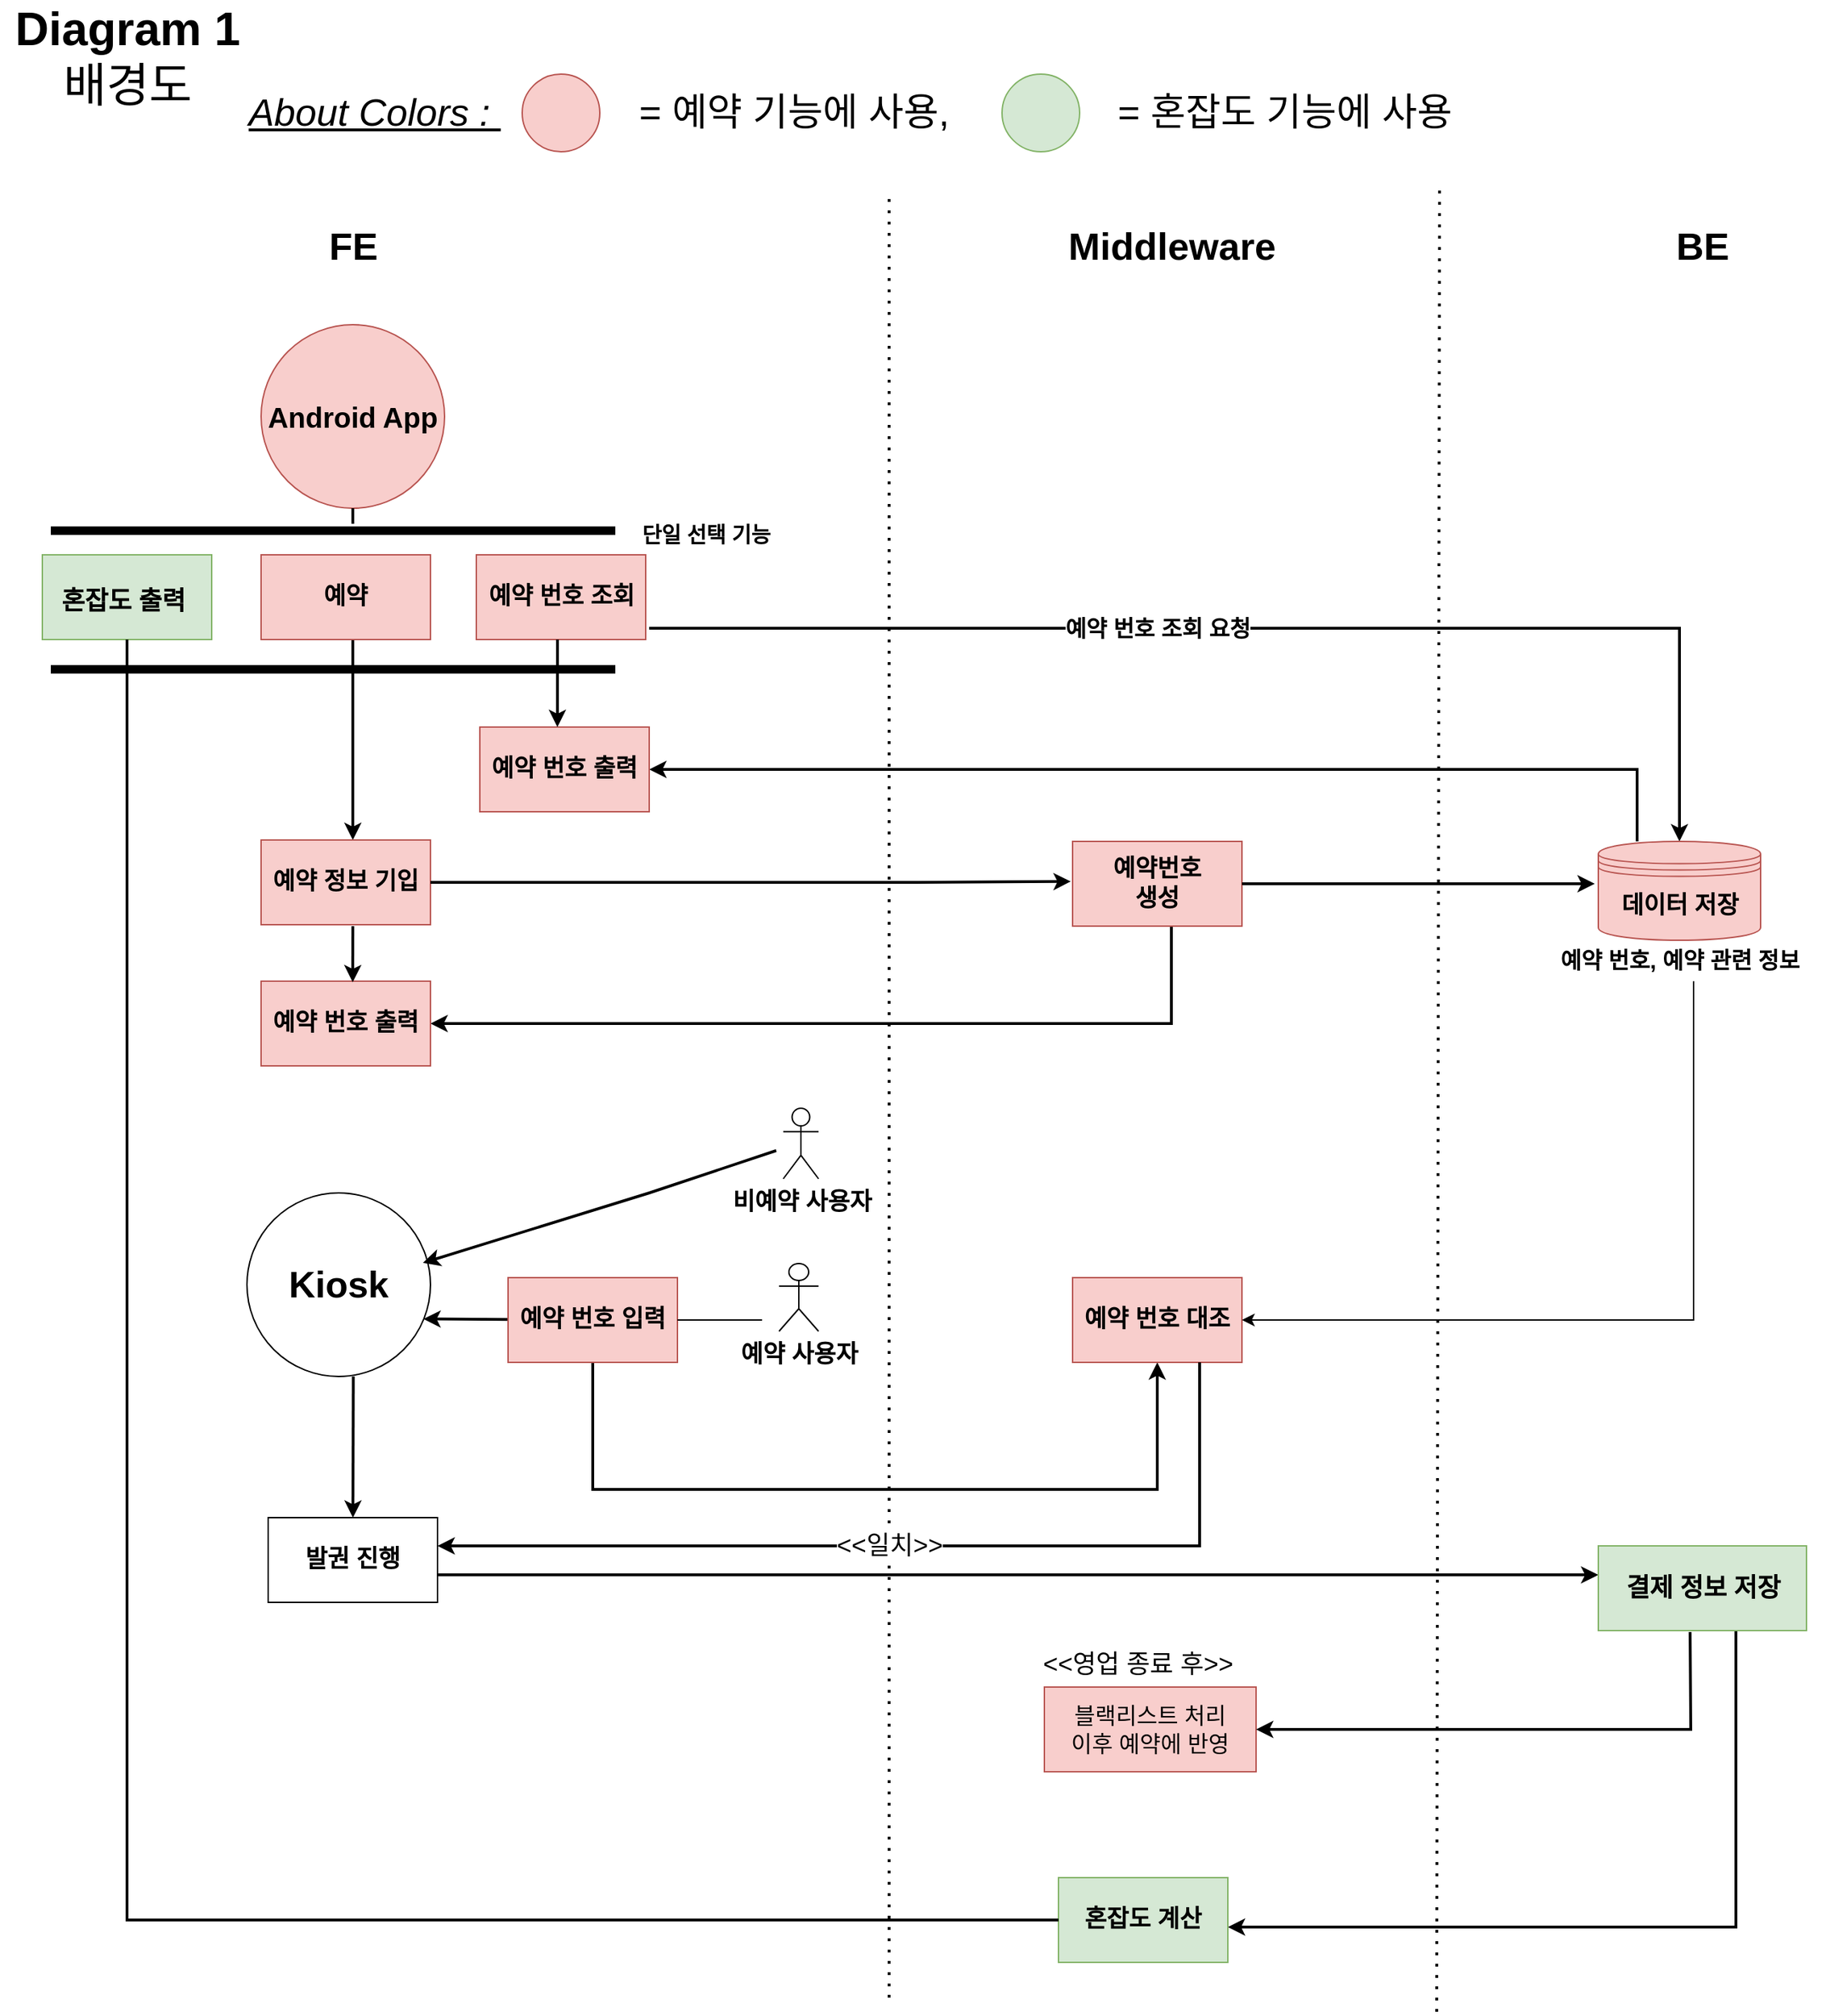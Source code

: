 <mxfile version="17.4.2" type="github">
  <diagram id="_oOT7E-q7vtRDTMMootX" name="Page-1">
    <mxGraphModel dx="2370" dy="1270" grid="1" gridSize="10" guides="1" tooltips="1" connect="1" arrows="1" fold="1" page="1" pageScale="1" pageWidth="1100" pageHeight="850" background="none" math="0" shadow="0">
      <root>
        <mxCell id="0" />
        <mxCell id="1" parent="0" />
        <mxCell id="WD3ALiDRtXTudYih0hBq-5" value="&lt;b&gt;&lt;font style=&quot;font-size: 27px&quot;&gt;FE&lt;/font&gt;&lt;/b&gt;" style="text;html=1;align=center;verticalAlign=middle;resizable=0;points=[];autosize=1;strokeColor=none;fillColor=none;fontSize=13;" parent="1" vertex="1">
          <mxGeometry x="275" y="215" width="50" height="30" as="geometry" />
        </mxCell>
        <mxCell id="WD3ALiDRtXTudYih0hBq-6" value="&lt;b&gt;&lt;font style=&quot;font-size: 27px&quot;&gt;Middleware&lt;/font&gt;&lt;/b&gt;" style="text;html=1;align=center;verticalAlign=middle;resizable=0;points=[];autosize=1;strokeColor=none;fillColor=none;fontSize=13;" parent="1" vertex="1">
          <mxGeometry x="800" y="215" width="160" height="30" as="geometry" />
        </mxCell>
        <mxCell id="WD3ALiDRtXTudYih0hBq-8" value="&lt;font style=&quot;font-size: 33px&quot;&gt;&lt;b&gt;Diagram 1&lt;/b&gt;&lt;br&gt;배경도&lt;br&gt;&lt;/font&gt;" style="text;html=1;align=center;verticalAlign=middle;resizable=0;points=[];autosize=1;strokeColor=none;fillColor=none;fontSize=13;" parent="1" vertex="1">
          <mxGeometry x="50" y="70" width="180" height="50" as="geometry" />
        </mxCell>
        <mxCell id="F8nuYtDUGBIG6I0Ywhw5-11" value="" style="edgeStyle=orthogonalEdgeStyle;rounded=0;orthogonalLoop=1;jettySize=auto;html=1;fontSize=18;strokeWidth=2;" parent="1" source="WD3ALiDRtXTudYih0hBq-17" target="F8nuYtDUGBIG6I0Ywhw5-10" edge="1">
          <mxGeometry relative="1" as="geometry">
            <Array as="points">
              <mxPoint x="300" y="560" />
              <mxPoint x="300" y="560" />
            </Array>
          </mxGeometry>
        </mxCell>
        <mxCell id="WD3ALiDRtXTudYih0hBq-17" value="&lt;b&gt;예약&lt;/b&gt;" style="rounded=0;whiteSpace=wrap;html=1;fontSize=17;fillColor=#f8cecc;strokeColor=#b85450;" parent="1" vertex="1">
          <mxGeometry x="235" y="448" width="120" height="60" as="geometry" />
        </mxCell>
        <mxCell id="F8nuYtDUGBIG6I0Ywhw5-35" value="" style="edgeStyle=orthogonalEdgeStyle;rounded=0;orthogonalLoop=1;jettySize=auto;html=1;fontSize=16;strokeWidth=2;" parent="1" source="WD3ALiDRtXTudYih0hBq-21" target="F8nuYtDUGBIG6I0Ywhw5-34" edge="1">
          <mxGeometry relative="1" as="geometry">
            <Array as="points">
              <mxPoint x="880" y="780" />
            </Array>
          </mxGeometry>
        </mxCell>
        <mxCell id="WD3ALiDRtXTudYih0hBq-21" value="&lt;b&gt;예약번호&lt;br&gt;생성&lt;/b&gt;" style="rounded=0;whiteSpace=wrap;html=1;fontSize=17;fillColor=#f8cecc;strokeColor=#b85450;" parent="1" vertex="1">
          <mxGeometry x="810" y="651" width="120" height="60" as="geometry" />
        </mxCell>
        <mxCell id="WD3ALiDRtXTudYih0hBq-29" value="&lt;b&gt;&lt;font style=&quot;font-size: 27px&quot;&gt;BE&lt;/font&gt;&lt;/b&gt;" style="text;html=1;align=center;verticalAlign=middle;resizable=0;points=[];autosize=1;strokeColor=none;fillColor=none;fontSize=13;" parent="1" vertex="1">
          <mxGeometry x="1231.25" y="215" width="50" height="30" as="geometry" />
        </mxCell>
        <mxCell id="F8nuYtDUGBIG6I0Ywhw5-1" value="&lt;font style=&quot;font-size: 20px&quot;&gt;&lt;b&gt;Android App&lt;/b&gt;&lt;/font&gt;" style="ellipse;whiteSpace=wrap;html=1;aspect=fixed;fillColor=#f8cecc;strokeColor=#b85450;" parent="1" vertex="1">
          <mxGeometry x="235" y="285" width="130" height="130" as="geometry" />
        </mxCell>
        <mxCell id="F8nuYtDUGBIG6I0Ywhw5-5" value="" style="shape=link;html=1;rounded=0;fontSize=18;strokeWidth=6;width=93.333;" parent="1" edge="1">
          <mxGeometry width="100" relative="1" as="geometry">
            <mxPoint x="86" y="480" as="sourcePoint" />
            <mxPoint x="486" y="480" as="targetPoint" />
          </mxGeometry>
        </mxCell>
        <mxCell id="F8nuYtDUGBIG6I0Ywhw5-9" value="" style="endArrow=none;html=1;rounded=0;fontSize=18;strokeWidth=2;" parent="1" target="F8nuYtDUGBIG6I0Ywhw5-1" edge="1">
          <mxGeometry width="50" height="50" relative="1" as="geometry">
            <mxPoint x="300" y="426" as="sourcePoint" />
            <mxPoint x="300" y="416" as="targetPoint" />
          </mxGeometry>
        </mxCell>
        <mxCell id="F8nuYtDUGBIG6I0Ywhw5-10" value="&lt;b&gt;예약 정보 기입&lt;/b&gt;" style="rounded=0;whiteSpace=wrap;html=1;fontSize=17;fillColor=#f8cecc;strokeColor=#b85450;" parent="1" vertex="1">
          <mxGeometry x="235" y="650" width="120" height="60" as="geometry" />
        </mxCell>
        <mxCell id="F8nuYtDUGBIG6I0Ywhw5-12" value="" style="endArrow=classic;html=1;rounded=0;fontSize=18;strokeWidth=2;exitX=1;exitY=0.5;exitDx=0;exitDy=0;entryX=-0.011;entryY=0.473;entryDx=0;entryDy=0;entryPerimeter=0;" parent="1" source="F8nuYtDUGBIG6I0Ywhw5-10" target="WD3ALiDRtXTudYih0hBq-21" edge="1">
          <mxGeometry width="50" height="50" relative="1" as="geometry">
            <mxPoint x="440" y="700" as="sourcePoint" />
            <mxPoint x="740" y="700" as="targetPoint" />
            <Array as="points">
              <mxPoint x="700" y="680" />
            </Array>
          </mxGeometry>
        </mxCell>
        <mxCell id="F8nuYtDUGBIG6I0Ywhw5-13" value="" style="endArrow=classic;html=1;rounded=0;fontSize=18;strokeWidth=2;entryX=0;entryY=0.5;entryDx=0;entryDy=0;exitX=1;exitY=0.5;exitDx=0;exitDy=0;" parent="1" source="WD3ALiDRtXTudYih0hBq-21" edge="1">
          <mxGeometry width="50" height="50" relative="1" as="geometry">
            <mxPoint x="860" y="699.55" as="sourcePoint" />
            <mxPoint x="1180" y="681" as="targetPoint" />
          </mxGeometry>
        </mxCell>
        <mxCell id="F8nuYtDUGBIG6I0Ywhw5-15" value="&lt;b&gt;예약 번호 조회&lt;/b&gt;" style="rounded=0;whiteSpace=wrap;html=1;fontSize=17;fillColor=#f8cecc;strokeColor=#b85450;" parent="1" vertex="1">
          <mxGeometry x="387.5" y="448" width="120" height="60" as="geometry" />
        </mxCell>
        <mxCell id="F8nuYtDUGBIG6I0Ywhw5-17" value="&lt;font style=&quot;font-size: 16px&quot;&gt;&lt;b&gt;예약 번호, 예약 관련 정보&lt;/b&gt;&lt;/font&gt;" style="text;html=1;align=center;verticalAlign=middle;resizable=0;points=[];autosize=1;strokeColor=none;fillColor=none;fontSize=18;" parent="1" vertex="1">
          <mxGeometry x="1140" y="720" width="200" height="30" as="geometry" />
        </mxCell>
        <mxCell id="F8nuYtDUGBIG6I0Ywhw5-18" value="&lt;font size=&quot;1&quot;&gt;&lt;b style=&quot;font-size: 15px&quot;&gt;단일 선택 기능&lt;/b&gt;&lt;/font&gt;" style="text;html=1;align=center;verticalAlign=middle;resizable=0;points=[];autosize=1;strokeColor=none;fillColor=none;fontSize=15;" parent="1" vertex="1">
          <mxGeometry x="495" y="418" width="110" height="30" as="geometry" />
        </mxCell>
        <mxCell id="F8nuYtDUGBIG6I0Ywhw5-19" value="" style="endArrow=classic;html=1;rounded=0;fontSize=13;strokeWidth=2;entryX=0.5;entryY=0;entryDx=0;entryDy=0;" parent="1" edge="1">
          <mxGeometry width="50" height="50" relative="1" as="geometry">
            <mxPoint x="510" y="500" as="sourcePoint" />
            <mxPoint x="1240" y="651" as="targetPoint" />
            <Array as="points">
              <mxPoint x="1240" y="500" />
            </Array>
          </mxGeometry>
        </mxCell>
        <mxCell id="F8nuYtDUGBIG6I0Ywhw5-21" value="예약 번호 조회 요청" style="edgeLabel;html=1;align=center;verticalAlign=middle;resizable=0;points=[];fontSize=16;fontStyle=1" parent="F8nuYtDUGBIG6I0Ywhw5-19" vertex="1" connectable="0">
          <mxGeometry x="-0.302" y="1" relative="1" as="geometry">
            <mxPoint x="52" y="1" as="offset" />
          </mxGeometry>
        </mxCell>
        <mxCell id="F8nuYtDUGBIG6I0Ywhw5-24" value="" style="endArrow=classic;html=1;rounded=0;fontSize=13;strokeWidth=2;exitX=0.25;exitY=0;exitDx=0;exitDy=0;" parent="1" edge="1">
          <mxGeometry width="50" height="50" relative="1" as="geometry">
            <mxPoint x="1210" y="651" as="sourcePoint" />
            <mxPoint x="510" y="600" as="targetPoint" />
            <Array as="points">
              <mxPoint x="1210" y="600" />
              <mxPoint x="1200" y="600" />
            </Array>
          </mxGeometry>
        </mxCell>
        <mxCell id="F8nuYtDUGBIG6I0Ywhw5-25" value="&lt;b&gt;예약 번호 출력&lt;/b&gt;" style="whiteSpace=wrap;html=1;fontSize=17;rounded=0;fillColor=#f8cecc;strokeColor=#b85450;" parent="1" vertex="1">
          <mxGeometry x="390" y="570" width="120" height="60" as="geometry" />
        </mxCell>
        <mxCell id="F8nuYtDUGBIG6I0Ywhw5-27" value="&lt;font style=&quot;font-size: 17px&quot;&gt;&lt;b&gt;예약 사용자&lt;/b&gt;&lt;/font&gt;" style="shape=umlActor;verticalLabelPosition=bottom;verticalAlign=top;html=1;outlineConnect=0;fontSize=13;" parent="1" vertex="1">
          <mxGeometry x="602" y="950" width="28" height="48" as="geometry" />
        </mxCell>
        <mxCell id="F8nuYtDUGBIG6I0Ywhw5-28" value="&lt;font style=&quot;font-size: 26px&quot;&gt;&lt;b&gt;Kiosk&lt;/b&gt;&lt;/font&gt;" style="ellipse;whiteSpace=wrap;html=1;aspect=fixed;" parent="1" vertex="1">
          <mxGeometry x="225" y="900" width="130" height="130" as="geometry" />
        </mxCell>
        <mxCell id="F8nuYtDUGBIG6I0Ywhw5-29" value="&lt;font style=&quot;font-size: 17px&quot;&gt;&lt;b&gt;비예약 사용자&lt;/b&gt;&lt;/font&gt;" style="shape=umlActor;verticalLabelPosition=bottom;verticalAlign=top;html=1;outlineConnect=0;fontSize=13;" parent="1" vertex="1">
          <mxGeometry x="605" y="840" width="25" height="50" as="geometry" />
        </mxCell>
        <mxCell id="F8nuYtDUGBIG6I0Ywhw5-34" value="&lt;b&gt;예약 번호 출력&lt;/b&gt;" style="whiteSpace=wrap;html=1;fontSize=17;fillColor=#f8cecc;strokeColor=#b85450;rounded=0;" parent="1" vertex="1">
          <mxGeometry x="235" y="750" width="120" height="60" as="geometry" />
        </mxCell>
        <mxCell id="F8nuYtDUGBIG6I0Ywhw5-37" value="" style="endArrow=classic;html=1;rounded=0;fontSize=16;strokeWidth=2;entryX=0.541;entryY=0.013;entryDx=0;entryDy=0;entryPerimeter=0;" parent="1" target="F8nuYtDUGBIG6I0Ywhw5-34" edge="1">
          <mxGeometry width="50" height="50" relative="1" as="geometry">
            <mxPoint x="300" y="711" as="sourcePoint" />
            <mxPoint x="350" y="661" as="targetPoint" />
          </mxGeometry>
        </mxCell>
        <mxCell id="F8nuYtDUGBIG6I0Ywhw5-42" value="" style="endArrow=none;dashed=1;html=1;dashPattern=1 3;strokeWidth=2;rounded=0;fontSize=16;" parent="1" edge="1">
          <mxGeometry width="50" height="50" relative="1" as="geometry">
            <mxPoint x="680" y="1470" as="sourcePoint" />
            <mxPoint x="680" y="190" as="targetPoint" />
          </mxGeometry>
        </mxCell>
        <mxCell id="F8nuYtDUGBIG6I0Ywhw5-43" value="" style="endArrow=none;dashed=1;html=1;dashPattern=1 3;strokeWidth=2;rounded=0;fontSize=16;" parent="1" edge="1">
          <mxGeometry width="50" height="50" relative="1" as="geometry">
            <mxPoint x="1068" y="1480" as="sourcePoint" />
            <mxPoint x="1070" y="190" as="targetPoint" />
          </mxGeometry>
        </mxCell>
        <mxCell id="F8nuYtDUGBIG6I0Ywhw5-52" value="" style="endArrow=classic;html=1;rounded=0;fontSize=16;strokeWidth=2;entryX=0.959;entryY=0.312;entryDx=0;entryDy=0;entryPerimeter=0;" parent="1" edge="1">
          <mxGeometry width="50" height="50" relative="1" as="geometry">
            <mxPoint x="600" y="870" as="sourcePoint" />
            <mxPoint x="349.67" y="949.56" as="targetPoint" />
            <Array as="points">
              <mxPoint x="510" y="900" />
            </Array>
          </mxGeometry>
        </mxCell>
        <mxCell id="PGFgDYh8lfL1F4q3mQJU-1" value="" style="endArrow=classic;html=1;rounded=0;startArrow=none;strokeWidth=2;" edge="1" parent="1" source="PGFgDYh8lfL1F4q3mQJU-6">
          <mxGeometry width="50" height="50" relative="1" as="geometry">
            <mxPoint x="560" y="990" as="sourcePoint" />
            <mxPoint x="350" y="989.222" as="targetPoint" />
          </mxGeometry>
        </mxCell>
        <mxCell id="PGFgDYh8lfL1F4q3mQJU-10" value="" style="edgeStyle=orthogonalEdgeStyle;rounded=0;orthogonalLoop=1;jettySize=auto;html=1;fontSize=17;strokeWidth=2;" edge="1" parent="1" source="PGFgDYh8lfL1F4q3mQJU-6" target="PGFgDYh8lfL1F4q3mQJU-9">
          <mxGeometry relative="1" as="geometry">
            <Array as="points">
              <mxPoint x="470" y="1110" />
              <mxPoint x="870" y="1110" />
            </Array>
          </mxGeometry>
        </mxCell>
        <mxCell id="PGFgDYh8lfL1F4q3mQJU-6" value="&lt;b&gt;&lt;font style=&quot;font-size: 17px&quot;&gt;예약 번호 입력&lt;/font&gt;&lt;/b&gt;" style="rounded=0;whiteSpace=wrap;html=1;fontSize=16;fillColor=#f8cecc;strokeColor=#b85450;" vertex="1" parent="1">
          <mxGeometry x="410" y="960" width="120" height="60" as="geometry" />
        </mxCell>
        <mxCell id="PGFgDYh8lfL1F4q3mQJU-7" value="" style="endArrow=none;html=1;rounded=0;" edge="1" parent="1" target="PGFgDYh8lfL1F4q3mQJU-6">
          <mxGeometry width="50" height="50" relative="1" as="geometry">
            <mxPoint x="590" y="990" as="sourcePoint" />
            <mxPoint x="350" y="989.222" as="targetPoint" />
          </mxGeometry>
        </mxCell>
        <mxCell id="PGFgDYh8lfL1F4q3mQJU-9" value="&lt;font style=&quot;font-size: 17px&quot;&gt;&lt;b&gt;예약 번호 대조&lt;/b&gt;&lt;/font&gt;" style="whiteSpace=wrap;html=1;fontSize=16;fillColor=#f8cecc;strokeColor=#b85450;rounded=0;" vertex="1" parent="1">
          <mxGeometry x="810" y="960" width="120" height="60" as="geometry" />
        </mxCell>
        <mxCell id="PGFgDYh8lfL1F4q3mQJU-12" value="" style="endArrow=classic;html=1;rounded=0;fontSize=17;entryX=1;entryY=0.5;entryDx=0;entryDy=0;" edge="1" parent="1" target="PGFgDYh8lfL1F4q3mQJU-9">
          <mxGeometry width="50" height="50" relative="1" as="geometry">
            <mxPoint x="1250" y="750" as="sourcePoint" />
            <mxPoint x="1300" y="700" as="targetPoint" />
            <Array as="points">
              <mxPoint x="1250" y="990" />
            </Array>
          </mxGeometry>
        </mxCell>
        <mxCell id="PGFgDYh8lfL1F4q3mQJU-13" value="" style="endArrow=classic;html=1;rounded=0;fontSize=16;strokeWidth=2;" edge="1" parent="1" target="PGFgDYh8lfL1F4q3mQJU-14">
          <mxGeometry width="50" height="50" relative="1" as="geometry">
            <mxPoint x="300.33" y="1030" as="sourcePoint" />
            <mxPoint x="300" y="1160" as="targetPoint" />
            <Array as="points" />
          </mxGeometry>
        </mxCell>
        <mxCell id="PGFgDYh8lfL1F4q3mQJU-20" value="" style="edgeStyle=orthogonalEdgeStyle;rounded=0;orthogonalLoop=1;jettySize=auto;html=1;fontSize=18;strokeWidth=2;exitX=1.001;exitY=0.676;exitDx=0;exitDy=0;exitPerimeter=0;" edge="1" parent="1" source="PGFgDYh8lfL1F4q3mQJU-14" target="PGFgDYh8lfL1F4q3mQJU-19">
          <mxGeometry relative="1" as="geometry">
            <mxPoint x="360" y="1180" as="sourcePoint" />
            <Array as="points">
              <mxPoint x="1256" y="1171" />
            </Array>
          </mxGeometry>
        </mxCell>
        <mxCell id="PGFgDYh8lfL1F4q3mQJU-14" value="&lt;font style=&quot;font-size: 17px&quot;&gt;&lt;b&gt;발권 진행&lt;/b&gt;&lt;/font&gt;" style="rounded=0;whiteSpace=wrap;html=1;fontSize=17;" vertex="1" parent="1">
          <mxGeometry x="240" y="1130" width="120" height="60" as="geometry" />
        </mxCell>
        <mxCell id="PGFgDYh8lfL1F4q3mQJU-15" value="" style="endArrow=classic;html=1;rounded=0;fontSize=17;strokeWidth=2;exitX=0.75;exitY=1;exitDx=0;exitDy=0;" edge="1" parent="1" source="PGFgDYh8lfL1F4q3mQJU-9">
          <mxGeometry width="50" height="50" relative="1" as="geometry">
            <mxPoint x="310" y="1210" as="sourcePoint" />
            <mxPoint x="360" y="1150" as="targetPoint" />
            <Array as="points">
              <mxPoint x="900" y="1150" />
              <mxPoint x="730" y="1150" />
              <mxPoint x="590" y="1150" />
            </Array>
          </mxGeometry>
        </mxCell>
        <mxCell id="PGFgDYh8lfL1F4q3mQJU-17" value="&lt;b&gt;데이터 저장&lt;/b&gt;" style="shape=datastore;whiteSpace=wrap;html=1;fontSize=17;fillColor=#f8cecc;strokeColor=#b85450;" vertex="1" parent="1">
          <mxGeometry x="1182.5" y="651" width="115" height="70" as="geometry" />
        </mxCell>
        <mxCell id="PGFgDYh8lfL1F4q3mQJU-18" value="&lt;font style=&quot;font-size: 18px&quot;&gt;&amp;lt;&amp;lt;일치&amp;gt;&amp;gt;&lt;/font&gt;" style="edgeLabel;html=1;align=center;verticalAlign=middle;resizable=0;points=[];fontSize=17;" vertex="1" connectable="0" parent="1">
          <mxGeometry x="680" y="1150" as="geometry" />
        </mxCell>
        <mxCell id="PGFgDYh8lfL1F4q3mQJU-22" value="" style="edgeStyle=orthogonalEdgeStyle;rounded=0;orthogonalLoop=1;jettySize=auto;html=1;fontSize=18;strokeWidth=2;" edge="1" parent="1" source="PGFgDYh8lfL1F4q3mQJU-19" target="PGFgDYh8lfL1F4q3mQJU-21">
          <mxGeometry relative="1" as="geometry">
            <Array as="points">
              <mxPoint x="1280" y="1420" />
              <mxPoint x="870" y="1420" />
            </Array>
          </mxGeometry>
        </mxCell>
        <mxCell id="PGFgDYh8lfL1F4q3mQJU-19" value="&lt;font style=&quot;font-size: 18px&quot;&gt;&lt;b&gt;결제 정보 저장&lt;/b&gt;&lt;br&gt;&lt;/font&gt;" style="whiteSpace=wrap;html=1;fontSize=17;fillColor=#d5e8d4;strokeColor=#82b366;rounded=0;" vertex="1" parent="1">
          <mxGeometry x="1182.5" y="1150" width="147.5" height="60" as="geometry" />
        </mxCell>
        <mxCell id="PGFgDYh8lfL1F4q3mQJU-21" value="&lt;b&gt;혼잡도 계산&lt;/b&gt;" style="whiteSpace=wrap;html=1;fontSize=17;fillColor=#d5e8d4;strokeColor=#82b366;rounded=0;" vertex="1" parent="1">
          <mxGeometry x="800" y="1385" width="120" height="60" as="geometry" />
        </mxCell>
        <mxCell id="PGFgDYh8lfL1F4q3mQJU-27" value="블랙리스트 처리&lt;br&gt;이후 예약에 반영" style="whiteSpace=wrap;html=1;fontSize=16;fillColor=#f8cecc;strokeColor=#b85450;rounded=0;" vertex="1" parent="1">
          <mxGeometry x="790" y="1250" width="150" height="60" as="geometry" />
        </mxCell>
        <mxCell id="PGFgDYh8lfL1F4q3mQJU-28" value="&lt;font style=&quot;font-size: 18px&quot;&gt;&amp;lt;&amp;lt;영업 종료 후&amp;gt;&amp;gt;&lt;/font&gt;" style="edgeLabel;html=1;align=center;verticalAlign=middle;resizable=0;points=[];fontSize=17;labelBackgroundColor=none;" vertex="1" connectable="0" parent="1">
          <mxGeometry x="870" y="1230" as="geometry">
            <mxPoint x="-14" y="4" as="offset" />
          </mxGeometry>
        </mxCell>
        <mxCell id="PGFgDYh8lfL1F4q3mQJU-29" value="" style="endArrow=classic;html=1;rounded=0;fontSize=18;strokeWidth=2;exitX=0.441;exitY=1.017;exitDx=0;exitDy=0;exitPerimeter=0;entryX=1;entryY=0.5;entryDx=0;entryDy=0;" edge="1" parent="1" source="PGFgDYh8lfL1F4q3mQJU-19" target="PGFgDYh8lfL1F4q3mQJU-27">
          <mxGeometry width="50" height="50" relative="1" as="geometry">
            <mxPoint x="950" y="1010" as="sourcePoint" />
            <mxPoint x="930" y="1290" as="targetPoint" />
            <Array as="points">
              <mxPoint x="1248" y="1280" />
            </Array>
          </mxGeometry>
        </mxCell>
        <mxCell id="PGFgDYh8lfL1F4q3mQJU-34" value="&lt;font size=&quot;1&quot;&gt;&lt;i style=&quot;font-size: 27px&quot;&gt;&lt;u&gt;About Colors :&amp;nbsp;&lt;/u&gt;&lt;/i&gt;&lt;/font&gt;" style="text;html=1;align=center;verticalAlign=middle;resizable=0;points=[];autosize=1;strokeColor=none;fillColor=none;fontSize=18;" vertex="1" parent="1">
          <mxGeometry x="220" y="120" width="190" height="30" as="geometry" />
        </mxCell>
        <mxCell id="PGFgDYh8lfL1F4q3mQJU-35" value="" style="ellipse;whiteSpace=wrap;html=1;aspect=fixed;labelBackgroundColor=none;fontSize=27;fillColor=#f8cecc;strokeColor=#b85450;" vertex="1" parent="1">
          <mxGeometry x="420" y="107.5" width="55" height="55" as="geometry" />
        </mxCell>
        <mxCell id="PGFgDYh8lfL1F4q3mQJU-36" value="= 예약 기능에 사용,&amp;nbsp;" style="text;html=1;align=center;verticalAlign=middle;resizable=0;points=[];autosize=1;strokeColor=none;fillColor=none;fontSize=27;" vertex="1" parent="1">
          <mxGeometry x="486" y="115" width="260" height="40" as="geometry" />
        </mxCell>
        <mxCell id="PGFgDYh8lfL1F4q3mQJU-37" value="" style="ellipse;whiteSpace=wrap;html=1;aspect=fixed;labelBackgroundColor=none;fontSize=27;fillColor=#d5e8d4;strokeColor=#82b366;" vertex="1" parent="1">
          <mxGeometry x="760" y="107.5" width="55" height="55" as="geometry" />
        </mxCell>
        <mxCell id="PGFgDYh8lfL1F4q3mQJU-38" value="= 혼잡도 기능에 사용" style="text;html=1;align=center;verticalAlign=middle;resizable=0;points=[];autosize=1;strokeColor=none;fillColor=none;fontSize=27;" vertex="1" parent="1">
          <mxGeometry x="825" y="115" width="270" height="40" as="geometry" />
        </mxCell>
        <mxCell id="PGFgDYh8lfL1F4q3mQJU-40" value="&lt;font style=&quot;font-size: 18px&quot;&gt;&lt;b&gt;혼잡도 출력&amp;nbsp;&lt;/b&gt;&lt;/font&gt;" style="rounded=0;whiteSpace=wrap;html=1;labelBackgroundColor=none;fontSize=27;fillColor=#d5e8d4;strokeColor=#82b366;" vertex="1" parent="1">
          <mxGeometry x="80" y="448" width="120" height="60" as="geometry" />
        </mxCell>
        <mxCell id="PGFgDYh8lfL1F4q3mQJU-41" value="" style="edgeStyle=orthogonalEdgeStyle;rounded=0;orthogonalLoop=1;jettySize=auto;html=1;fontSize=18;strokeWidth=2;endArrow=none;" edge="1" parent="1" source="PGFgDYh8lfL1F4q3mQJU-21" target="PGFgDYh8lfL1F4q3mQJU-40">
          <mxGeometry relative="1" as="geometry">
            <mxPoint x="800" y="1415" as="sourcePoint" />
            <mxPoint x="140.091" y="530.0" as="targetPoint" />
          </mxGeometry>
        </mxCell>
        <mxCell id="PGFgDYh8lfL1F4q3mQJU-45" value="" style="endArrow=classic;html=1;rounded=0;fontSize=18;strokeWidth=2;entryX=0.458;entryY=0;entryDx=0;entryDy=0;entryPerimeter=0;" edge="1" parent="1" target="F8nuYtDUGBIG6I0Ywhw5-25">
          <mxGeometry width="50" height="50" relative="1" as="geometry">
            <mxPoint x="445" y="508" as="sourcePoint" />
            <mxPoint x="495" y="458" as="targetPoint" />
          </mxGeometry>
        </mxCell>
      </root>
    </mxGraphModel>
  </diagram>
</mxfile>
